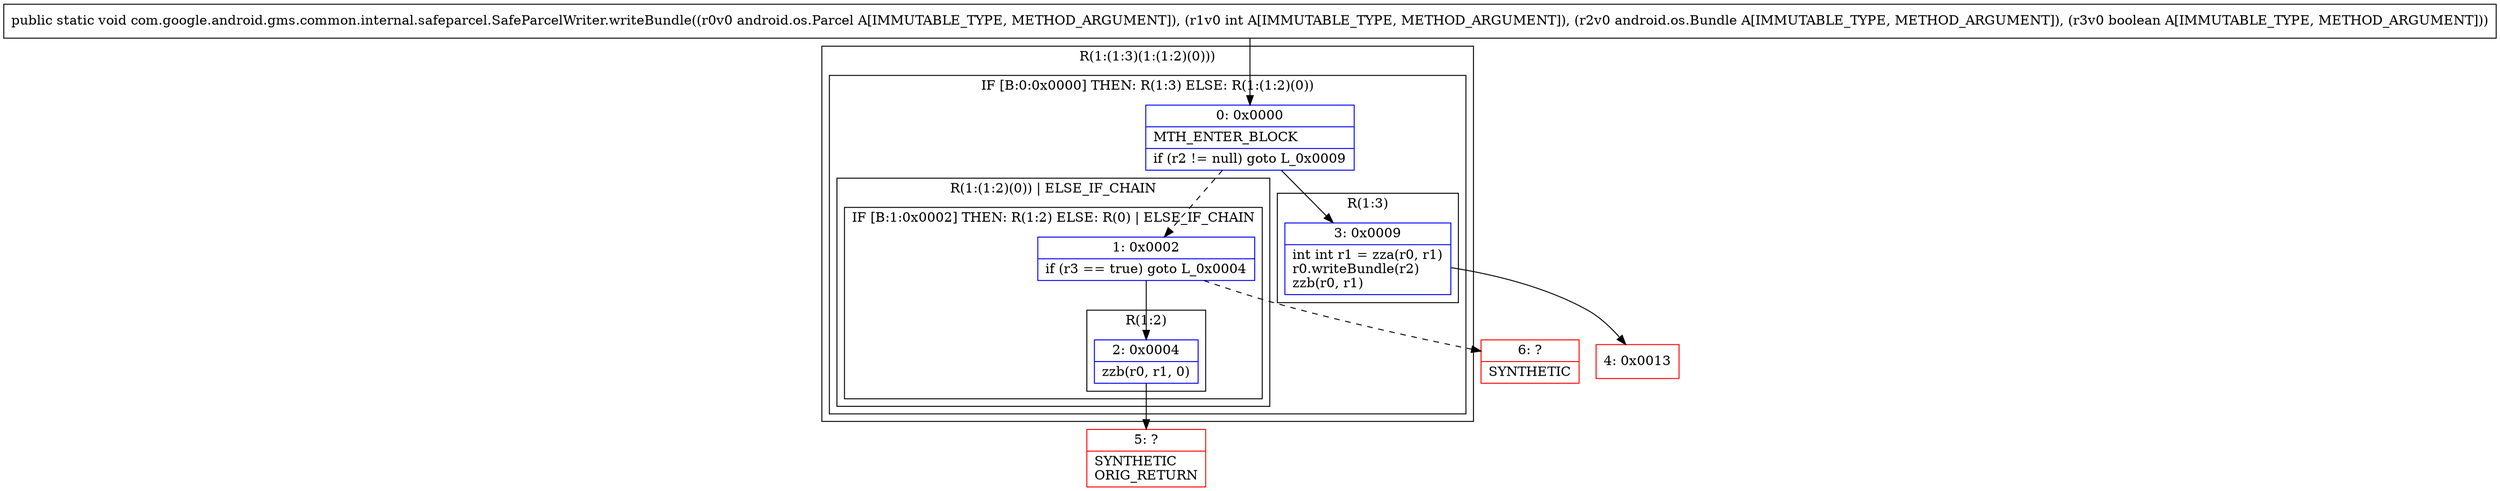 digraph "CFG forcom.google.android.gms.common.internal.safeparcel.SafeParcelWriter.writeBundle(Landroid\/os\/Parcel;ILandroid\/os\/Bundle;Z)V" {
subgraph cluster_Region_819905658 {
label = "R(1:(1:3)(1:(1:2)(0)))";
node [shape=record,color=blue];
subgraph cluster_IfRegion_263143875 {
label = "IF [B:0:0x0000] THEN: R(1:3) ELSE: R(1:(1:2)(0))";
node [shape=record,color=blue];
Node_0 [shape=record,label="{0\:\ 0x0000|MTH_ENTER_BLOCK\l|if (r2 != null) goto L_0x0009\l}"];
subgraph cluster_Region_1754672239 {
label = "R(1:3)";
node [shape=record,color=blue];
Node_3 [shape=record,label="{3\:\ 0x0009|int int r1 = zza(r0, r1)\lr0.writeBundle(r2)\lzzb(r0, r1)\l}"];
}
subgraph cluster_Region_1818550073 {
label = "R(1:(1:2)(0)) | ELSE_IF_CHAIN\l";
node [shape=record,color=blue];
subgraph cluster_IfRegion_421794748 {
label = "IF [B:1:0x0002] THEN: R(1:2) ELSE: R(0) | ELSE_IF_CHAIN\l";
node [shape=record,color=blue];
Node_1 [shape=record,label="{1\:\ 0x0002|if (r3 == true) goto L_0x0004\l}"];
subgraph cluster_Region_1595927030 {
label = "R(1:2)";
node [shape=record,color=blue];
Node_2 [shape=record,label="{2\:\ 0x0004|zzb(r0, r1, 0)\l}"];
}
subgraph cluster_Region_709565071 {
label = "R(0)";
node [shape=record,color=blue];
}
}
}
}
}
Node_4 [shape=record,color=red,label="{4\:\ 0x0013}"];
Node_5 [shape=record,color=red,label="{5\:\ ?|SYNTHETIC\lORIG_RETURN\l}"];
Node_6 [shape=record,color=red,label="{6\:\ ?|SYNTHETIC\l}"];
MethodNode[shape=record,label="{public static void com.google.android.gms.common.internal.safeparcel.SafeParcelWriter.writeBundle((r0v0 android.os.Parcel A[IMMUTABLE_TYPE, METHOD_ARGUMENT]), (r1v0 int A[IMMUTABLE_TYPE, METHOD_ARGUMENT]), (r2v0 android.os.Bundle A[IMMUTABLE_TYPE, METHOD_ARGUMENT]), (r3v0 boolean A[IMMUTABLE_TYPE, METHOD_ARGUMENT])) }"];
MethodNode -> Node_0;
Node_0 -> Node_1[style=dashed];
Node_0 -> Node_3;
Node_3 -> Node_4;
Node_1 -> Node_2;
Node_1 -> Node_6[style=dashed];
Node_2 -> Node_5;
}

